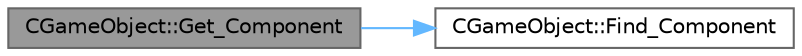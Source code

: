 digraph "CGameObject::Get_Component"
{
 // LATEX_PDF_SIZE
  bgcolor="transparent";
  edge [fontname=Helvetica,fontsize=10,labelfontname=Helvetica,labelfontsize=10];
  node [fontname=Helvetica,fontsize=10,shape=box,height=0.2,width=0.4];
  rankdir="LR";
  Node1 [id="Node000001",label="CGameObject::Get_Component",height=0.2,width=0.4,color="gray40", fillcolor="grey60", style="filled", fontcolor="black",tooltip=" "];
  Node1 -> Node2 [id="edge1_Node000001_Node000002",color="steelblue1",style="solid",tooltip=" "];
  Node2 [id="Node000002",label="CGameObject::Find_Component",height=0.2,width=0.4,color="grey40", fillcolor="white", style="filled",URL="$class_c_game_object.html#a2c2c04312f0a8eb068fababfdb9c3604",tooltip=" "];
}
